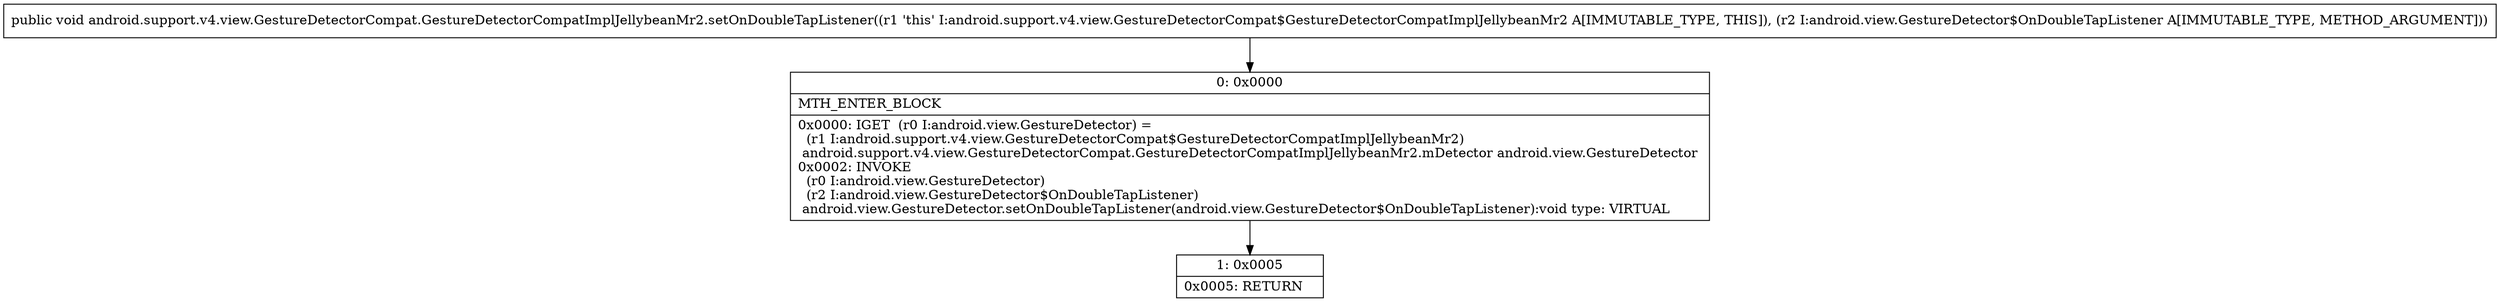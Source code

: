 digraph "CFG forandroid.support.v4.view.GestureDetectorCompat.GestureDetectorCompatImplJellybeanMr2.setOnDoubleTapListener(Landroid\/view\/GestureDetector$OnDoubleTapListener;)V" {
Node_0 [shape=record,label="{0\:\ 0x0000|MTH_ENTER_BLOCK\l|0x0000: IGET  (r0 I:android.view.GestureDetector) = \l  (r1 I:android.support.v4.view.GestureDetectorCompat$GestureDetectorCompatImplJellybeanMr2)\l android.support.v4.view.GestureDetectorCompat.GestureDetectorCompatImplJellybeanMr2.mDetector android.view.GestureDetector \l0x0002: INVOKE  \l  (r0 I:android.view.GestureDetector)\l  (r2 I:android.view.GestureDetector$OnDoubleTapListener)\l android.view.GestureDetector.setOnDoubleTapListener(android.view.GestureDetector$OnDoubleTapListener):void type: VIRTUAL \l}"];
Node_1 [shape=record,label="{1\:\ 0x0005|0x0005: RETURN   \l}"];
MethodNode[shape=record,label="{public void android.support.v4.view.GestureDetectorCompat.GestureDetectorCompatImplJellybeanMr2.setOnDoubleTapListener((r1 'this' I:android.support.v4.view.GestureDetectorCompat$GestureDetectorCompatImplJellybeanMr2 A[IMMUTABLE_TYPE, THIS]), (r2 I:android.view.GestureDetector$OnDoubleTapListener A[IMMUTABLE_TYPE, METHOD_ARGUMENT])) }"];
MethodNode -> Node_0;
Node_0 -> Node_1;
}

